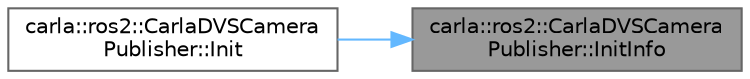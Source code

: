 digraph "carla::ros2::CarlaDVSCameraPublisher::InitInfo"
{
 // INTERACTIVE_SVG=YES
 // LATEX_PDF_SIZE
  bgcolor="transparent";
  edge [fontname=Helvetica,fontsize=10,labelfontname=Helvetica,labelfontsize=10];
  node [fontname=Helvetica,fontsize=10,shape=box,height=0.2,width=0.4];
  rankdir="RL";
  Node1 [id="Node000001",label="carla::ros2::CarlaDVSCamera\lPublisher::InitInfo",height=0.2,width=0.4,color="gray40", fillcolor="grey60", style="filled", fontcolor="black",tooltip=" "];
  Node1 -> Node2 [id="edge1_Node000001_Node000002",dir="back",color="steelblue1",style="solid",tooltip=" "];
  Node2 [id="Node000002",label="carla::ros2::CarlaDVSCamera\lPublisher::Init",height=0.2,width=0.4,color="grey40", fillcolor="white", style="filled",URL="$dd/d7a/classcarla_1_1ros2_1_1CarlaDVSCameraPublisher.html#aebdf8344e70c1f47052e32b55fbd389d",tooltip=" "];
}
